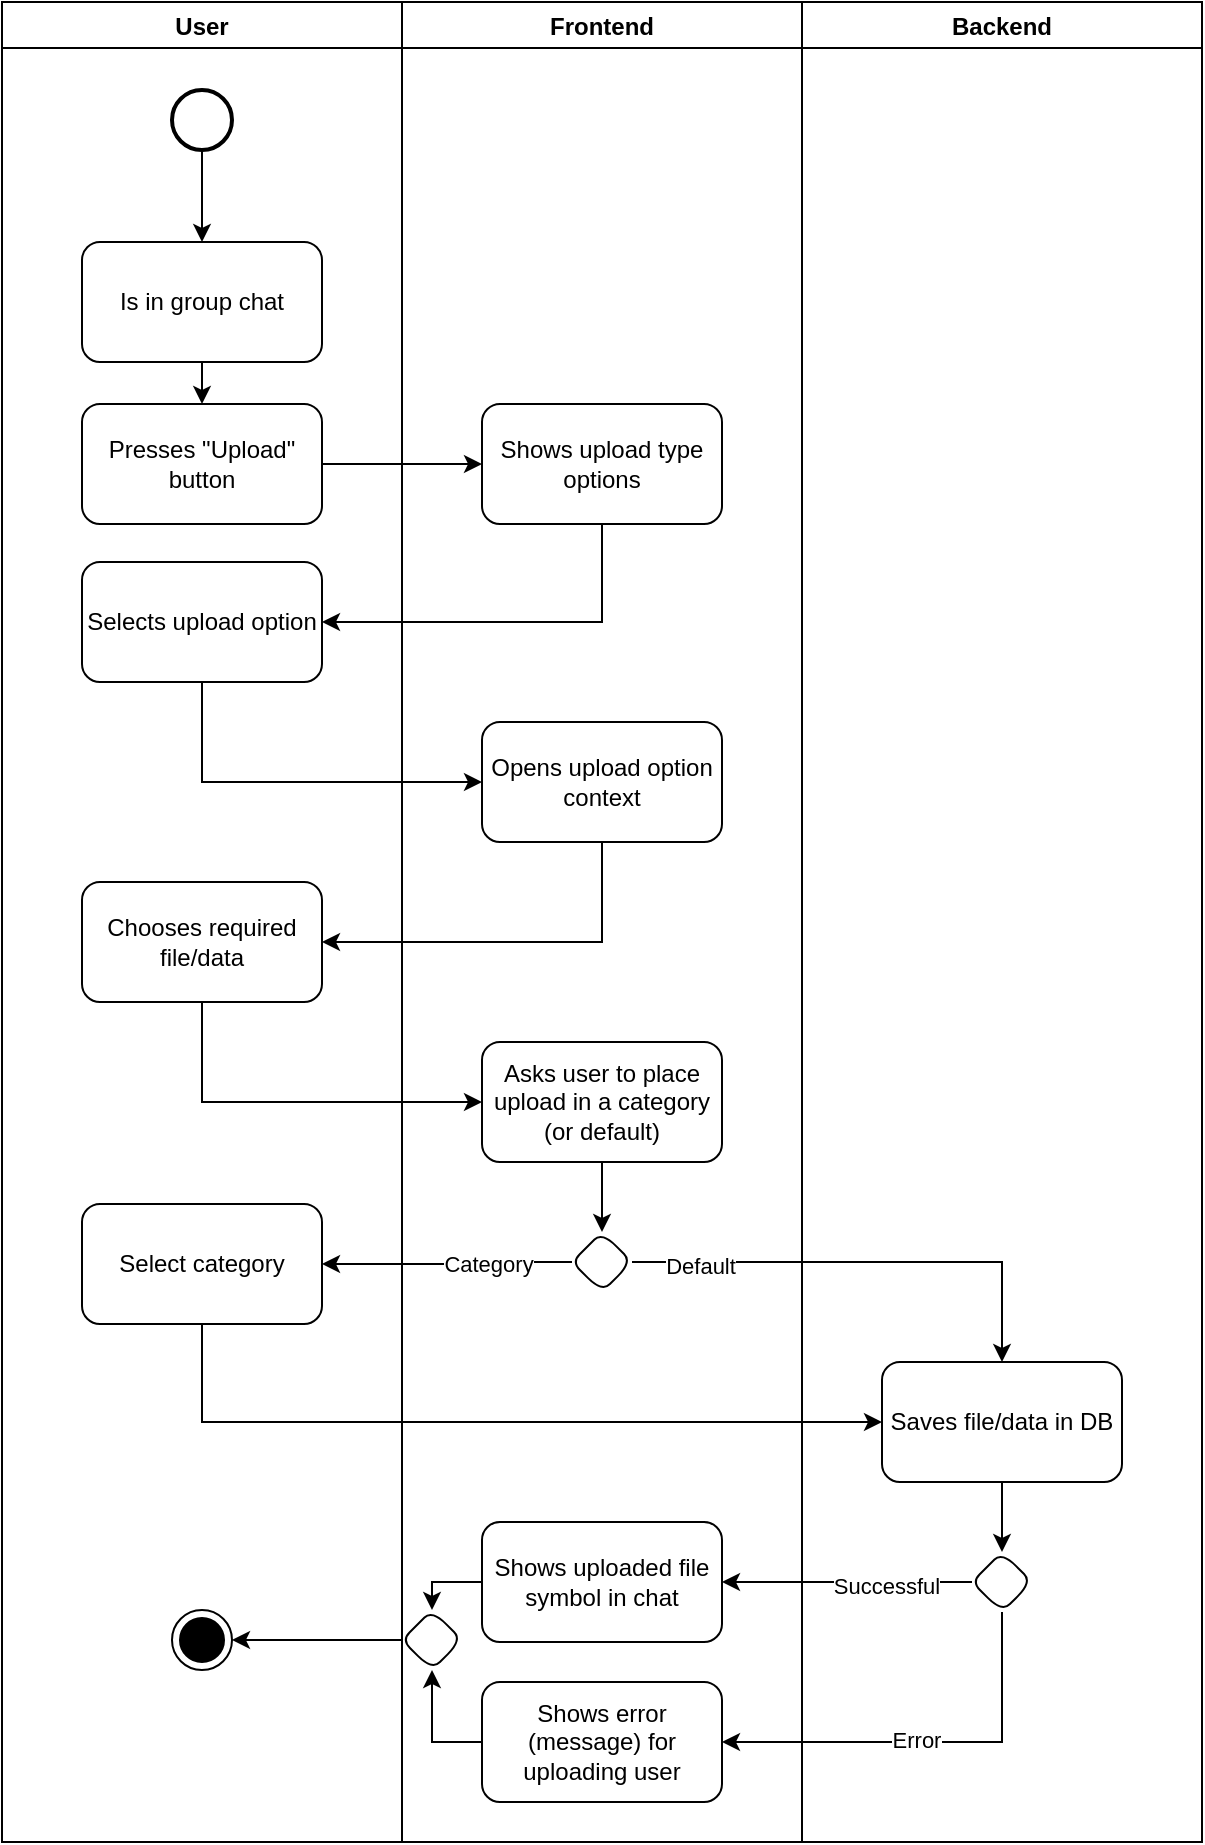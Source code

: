 <mxfile version="20.5.1"><diagram id="NNRHIApPXZVBHC4UuhF0" name="Seite-1"><mxGraphModel dx="1153" dy="596" grid="1" gridSize="10" guides="1" tooltips="1" connect="1" arrows="1" fold="1" page="1" pageScale="1" pageWidth="827" pageHeight="1169" math="0" shadow="0"><root><mxCell id="0"/><mxCell id="1" parent="0"/><mxCell id="KUU4EixGTjw475iVkTav-1" value="Frontend" style="swimlane;" vertex="1" parent="1"><mxGeometry x="240" y="40" width="200" height="920" as="geometry"/></mxCell><mxCell id="KUU4EixGTjw475iVkTav-7" value="Shows upload type options" style="rounded=1;whiteSpace=wrap;html=1;" vertex="1" parent="KUU4EixGTjw475iVkTav-1"><mxGeometry x="40" y="201" width="120" height="60" as="geometry"/></mxCell><mxCell id="KUU4EixGTjw475iVkTav-11" value="Opens upload option context" style="rounded=1;whiteSpace=wrap;html=1;" vertex="1" parent="KUU4EixGTjw475iVkTav-1"><mxGeometry x="40" y="360" width="120" height="60" as="geometry"/></mxCell><mxCell id="KUU4EixGTjw475iVkTav-41" style="edgeStyle=orthogonalEdgeStyle;rounded=0;orthogonalLoop=1;jettySize=auto;html=1;entryX=0.5;entryY=0;entryDx=0;entryDy=0;" edge="1" parent="KUU4EixGTjw475iVkTav-1" source="KUU4EixGTjw475iVkTav-15" target="KUU4EixGTjw475iVkTav-39"><mxGeometry relative="1" as="geometry"><Array as="points"><mxPoint x="15" y="790"/></Array></mxGeometry></mxCell><mxCell id="KUU4EixGTjw475iVkTav-15" value="Shows uploaded file symbol in chat" style="rounded=1;whiteSpace=wrap;html=1;" vertex="1" parent="KUU4EixGTjw475iVkTav-1"><mxGeometry x="40" y="760" width="120" height="60" as="geometry"/></mxCell><mxCell id="KUU4EixGTjw475iVkTav-58" style="edgeStyle=orthogonalEdgeStyle;rounded=0;orthogonalLoop=1;jettySize=auto;html=1;exitX=0.5;exitY=1;exitDx=0;exitDy=0;entryX=0.5;entryY=0;entryDx=0;entryDy=0;" edge="1" parent="KUU4EixGTjw475iVkTav-1" source="KUU4EixGTjw475iVkTav-19" target="KUU4EixGTjw475iVkTav-57"><mxGeometry relative="1" as="geometry"/></mxCell><mxCell id="KUU4EixGTjw475iVkTav-19" value="Asks user to place upload in a category (or default)" style="rounded=1;whiteSpace=wrap;html=1;" vertex="1" parent="KUU4EixGTjw475iVkTav-1"><mxGeometry x="40" y="520" width="120" height="60" as="geometry"/></mxCell><mxCell id="KUU4EixGTjw475iVkTav-42" style="edgeStyle=orthogonalEdgeStyle;rounded=0;orthogonalLoop=1;jettySize=auto;html=1;entryX=0.5;entryY=1;entryDx=0;entryDy=0;" edge="1" parent="KUU4EixGTjw475iVkTav-1" source="KUU4EixGTjw475iVkTav-32" target="KUU4EixGTjw475iVkTav-39"><mxGeometry relative="1" as="geometry"/></mxCell><mxCell id="KUU4EixGTjw475iVkTav-32" value="Shows error (message) for uploading user" style="rounded=1;whiteSpace=wrap;html=1;" vertex="1" parent="KUU4EixGTjw475iVkTav-1"><mxGeometry x="40" y="840" width="120" height="60" as="geometry"/></mxCell><mxCell id="KUU4EixGTjw475iVkTav-39" value="" style="rhombus;whiteSpace=wrap;html=1;rounded=1;" vertex="1" parent="KUU4EixGTjw475iVkTav-1"><mxGeometry y="804" width="30" height="30" as="geometry"/></mxCell><mxCell id="KUU4EixGTjw475iVkTav-57" value="" style="rhombus;whiteSpace=wrap;html=1;rounded=1;" vertex="1" parent="KUU4EixGTjw475iVkTav-1"><mxGeometry x="85" y="615" width="30" height="30" as="geometry"/></mxCell><mxCell id="KUU4EixGTjw475iVkTav-2" value="User" style="swimlane;" vertex="1" parent="1"><mxGeometry x="40" y="40" width="200" height="920" as="geometry"/></mxCell><mxCell id="KUU4EixGTjw475iVkTav-4" value="Presses &quot;Upload&quot; button" style="rounded=1;whiteSpace=wrap;html=1;" vertex="1" parent="KUU4EixGTjw475iVkTav-2"><mxGeometry x="40" y="201" width="120" height="60" as="geometry"/></mxCell><mxCell id="KUU4EixGTjw475iVkTav-6" style="edgeStyle=orthogonalEdgeStyle;rounded=0;orthogonalLoop=1;jettySize=auto;html=1;entryX=0.5;entryY=0;entryDx=0;entryDy=0;" edge="1" parent="KUU4EixGTjw475iVkTav-2" source="KUU4EixGTjw475iVkTav-5" target="KUU4EixGTjw475iVkTav-4"><mxGeometry relative="1" as="geometry"/></mxCell><mxCell id="KUU4EixGTjw475iVkTav-5" value="Is in group chat" style="rounded=1;whiteSpace=wrap;html=1;" vertex="1" parent="KUU4EixGTjw475iVkTav-2"><mxGeometry x="40" y="120" width="120" height="60" as="geometry"/></mxCell><mxCell id="KUU4EixGTjw475iVkTav-9" value="Selects upload option" style="rounded=1;whiteSpace=wrap;html=1;" vertex="1" parent="KUU4EixGTjw475iVkTav-2"><mxGeometry x="40" y="280" width="120" height="60" as="geometry"/></mxCell><mxCell id="KUU4EixGTjw475iVkTav-13" value="Chooses required file/data " style="rounded=1;whiteSpace=wrap;html=1;" vertex="1" parent="KUU4EixGTjw475iVkTav-2"><mxGeometry x="40" y="440" width="120" height="60" as="geometry"/></mxCell><mxCell id="KUU4EixGTjw475iVkTav-21" value="Select category" style="rounded=1;whiteSpace=wrap;html=1;" vertex="1" parent="KUU4EixGTjw475iVkTav-2"><mxGeometry x="40" y="601" width="120" height="60" as="geometry"/></mxCell><mxCell id="KUU4EixGTjw475iVkTav-38" value="" style="ellipse;html=1;shape=endState;fillColor=#000000;strokeColor=#000000;" vertex="1" parent="KUU4EixGTjw475iVkTav-2"><mxGeometry x="85" y="804" width="30" height="30" as="geometry"/></mxCell><mxCell id="KUU4EixGTjw475iVkTav-54" style="edgeStyle=orthogonalEdgeStyle;rounded=0;orthogonalLoop=1;jettySize=auto;html=1;entryX=0.5;entryY=0;entryDx=0;entryDy=0;" edge="1" parent="KUU4EixGTjw475iVkTav-2" source="KUU4EixGTjw475iVkTav-53" target="KUU4EixGTjw475iVkTav-5"><mxGeometry relative="1" as="geometry"/></mxCell><mxCell id="KUU4EixGTjw475iVkTav-53" value="" style="strokeWidth=2;html=1;shape=mxgraph.flowchart.start_2;whiteSpace=wrap;" vertex="1" parent="KUU4EixGTjw475iVkTav-2"><mxGeometry x="85" y="44" width="30" height="30" as="geometry"/></mxCell><mxCell id="KUU4EixGTjw475iVkTav-3" value="Backend" style="swimlane;" vertex="1" parent="1"><mxGeometry x="440" y="40" width="200" height="920" as="geometry"/></mxCell><mxCell id="KUU4EixGTjw475iVkTav-25" value="" style="edgeStyle=orthogonalEdgeStyle;rounded=0;orthogonalLoop=1;jettySize=auto;html=1;entryX=0.5;entryY=0;entryDx=0;entryDy=0;" edge="1" parent="KUU4EixGTjw475iVkTav-3" source="KUU4EixGTjw475iVkTav-17" target="KUU4EixGTjw475iVkTav-24"><mxGeometry relative="1" as="geometry"><Array as="points"/></mxGeometry></mxCell><mxCell id="KUU4EixGTjw475iVkTav-17" value="Saves file/data in DB" style="rounded=1;whiteSpace=wrap;html=1;" vertex="1" parent="KUU4EixGTjw475iVkTav-3"><mxGeometry x="40" y="680" width="120" height="60" as="geometry"/></mxCell><mxCell id="KUU4EixGTjw475iVkTav-24" value="" style="rhombus;whiteSpace=wrap;html=1;rounded=1;fontStyle=1" vertex="1" parent="KUU4EixGTjw475iVkTav-3"><mxGeometry x="85" y="775" width="30" height="30" as="geometry"/></mxCell><mxCell id="KUU4EixGTjw475iVkTav-8" style="edgeStyle=orthogonalEdgeStyle;rounded=0;orthogonalLoop=1;jettySize=auto;html=1;entryX=0;entryY=0.5;entryDx=0;entryDy=0;" edge="1" parent="1" source="KUU4EixGTjw475iVkTav-4" target="KUU4EixGTjw475iVkTav-7"><mxGeometry relative="1" as="geometry"/></mxCell><mxCell id="KUU4EixGTjw475iVkTav-10" style="edgeStyle=orthogonalEdgeStyle;rounded=0;orthogonalLoop=1;jettySize=auto;html=1;entryX=1;entryY=0.5;entryDx=0;entryDy=0;" edge="1" parent="1" source="KUU4EixGTjw475iVkTav-7" target="KUU4EixGTjw475iVkTav-9"><mxGeometry relative="1" as="geometry"><Array as="points"><mxPoint x="340" y="270"/></Array></mxGeometry></mxCell><mxCell id="KUU4EixGTjw475iVkTav-12" style="edgeStyle=orthogonalEdgeStyle;rounded=0;orthogonalLoop=1;jettySize=auto;html=1;entryX=0;entryY=0.5;entryDx=0;entryDy=0;exitX=0.5;exitY=1;exitDx=0;exitDy=0;" edge="1" parent="1" source="KUU4EixGTjw475iVkTav-9" target="KUU4EixGTjw475iVkTav-11"><mxGeometry relative="1" as="geometry"/></mxCell><mxCell id="KUU4EixGTjw475iVkTav-14" style="edgeStyle=orthogonalEdgeStyle;rounded=0;orthogonalLoop=1;jettySize=auto;html=1;entryX=1;entryY=0.5;entryDx=0;entryDy=0;" edge="1" parent="1" source="KUU4EixGTjw475iVkTav-11" target="KUU4EixGTjw475iVkTav-13"><mxGeometry relative="1" as="geometry"><Array as="points"><mxPoint x="340" y="510"/></Array></mxGeometry></mxCell><mxCell id="KUU4EixGTjw475iVkTav-20" style="edgeStyle=orthogonalEdgeStyle;rounded=0;orthogonalLoop=1;jettySize=auto;html=1;entryX=0;entryY=0.5;entryDx=0;entryDy=0;" edge="1" parent="1" source="KUU4EixGTjw475iVkTav-13" target="KUU4EixGTjw475iVkTav-19"><mxGeometry relative="1" as="geometry"><Array as="points"><mxPoint x="140" y="510"/></Array></mxGeometry></mxCell><mxCell id="KUU4EixGTjw475iVkTav-23" style="edgeStyle=orthogonalEdgeStyle;rounded=0;orthogonalLoop=1;jettySize=auto;html=1;entryX=0;entryY=0.5;entryDx=0;entryDy=0;" edge="1" parent="1" source="KUU4EixGTjw475iVkTav-21" target="KUU4EixGTjw475iVkTav-17"><mxGeometry relative="1" as="geometry"><Array as="points"><mxPoint x="140" y="670"/></Array></mxGeometry></mxCell><mxCell id="KUU4EixGTjw475iVkTav-28" style="edgeStyle=orthogonalEdgeStyle;rounded=0;orthogonalLoop=1;jettySize=auto;html=1;entryX=1;entryY=0.5;entryDx=0;entryDy=0;" edge="1" parent="1" source="KUU4EixGTjw475iVkTav-24" target="KUU4EixGTjw475iVkTav-15"><mxGeometry relative="1" as="geometry"/></mxCell><mxCell id="KUU4EixGTjw475iVkTav-29" value="Successful" style="edgeLabel;html=1;align=center;verticalAlign=middle;resizable=0;points=[];" vertex="1" connectable="0" parent="KUU4EixGTjw475iVkTav-28"><mxGeometry x="-0.312" y="2" relative="1" as="geometry"><mxPoint as="offset"/></mxGeometry></mxCell><mxCell id="KUU4EixGTjw475iVkTav-33" style="edgeStyle=orthogonalEdgeStyle;rounded=0;orthogonalLoop=1;jettySize=auto;html=1;entryX=1;entryY=0.5;entryDx=0;entryDy=0;" edge="1" parent="1" source="KUU4EixGTjw475iVkTav-24" target="KUU4EixGTjw475iVkTav-32"><mxGeometry relative="1" as="geometry"><Array as="points"><mxPoint x="540" y="830"/></Array></mxGeometry></mxCell><mxCell id="KUU4EixGTjw475iVkTav-34" value="Error" style="edgeLabel;html=1;align=center;verticalAlign=middle;resizable=0;points=[];" vertex="1" connectable="0" parent="KUU4EixGTjw475iVkTav-33"><mxGeometry x="0.054" y="-1" relative="1" as="geometry"><mxPoint as="offset"/></mxGeometry></mxCell><mxCell id="KUU4EixGTjw475iVkTav-43" style="edgeStyle=orthogonalEdgeStyle;rounded=0;orthogonalLoop=1;jettySize=auto;html=1;entryX=1;entryY=0.5;entryDx=0;entryDy=0;" edge="1" parent="1" source="KUU4EixGTjw475iVkTav-39" target="KUU4EixGTjw475iVkTav-38"><mxGeometry relative="1" as="geometry"/></mxCell><mxCell id="KUU4EixGTjw475iVkTav-59" style="edgeStyle=orthogonalEdgeStyle;rounded=0;orthogonalLoop=1;jettySize=auto;html=1;entryX=1;entryY=0.5;entryDx=0;entryDy=0;" edge="1" parent="1" source="KUU4EixGTjw475iVkTav-57" target="KUU4EixGTjw475iVkTav-21"><mxGeometry relative="1" as="geometry"/></mxCell><mxCell id="KUU4EixGTjw475iVkTav-62" value="Category" style="edgeLabel;html=1;align=center;verticalAlign=middle;resizable=0;points=[];" vertex="1" connectable="0" parent="KUU4EixGTjw475iVkTav-59"><mxGeometry x="-0.326" y="1" relative="1" as="geometry"><mxPoint as="offset"/></mxGeometry></mxCell><mxCell id="KUU4EixGTjw475iVkTav-63" style="edgeStyle=orthogonalEdgeStyle;rounded=0;orthogonalLoop=1;jettySize=auto;html=1;entryX=0.5;entryY=0;entryDx=0;entryDy=0;" edge="1" parent="1" source="KUU4EixGTjw475iVkTav-57" target="KUU4EixGTjw475iVkTav-17"><mxGeometry relative="1" as="geometry"/></mxCell><mxCell id="KUU4EixGTjw475iVkTav-64" value="Default" style="edgeLabel;html=1;align=center;verticalAlign=middle;resizable=0;points=[];" vertex="1" connectable="0" parent="KUU4EixGTjw475iVkTav-63"><mxGeometry x="-0.709" y="-2" relative="1" as="geometry"><mxPoint as="offset"/></mxGeometry></mxCell></root></mxGraphModel></diagram></mxfile>